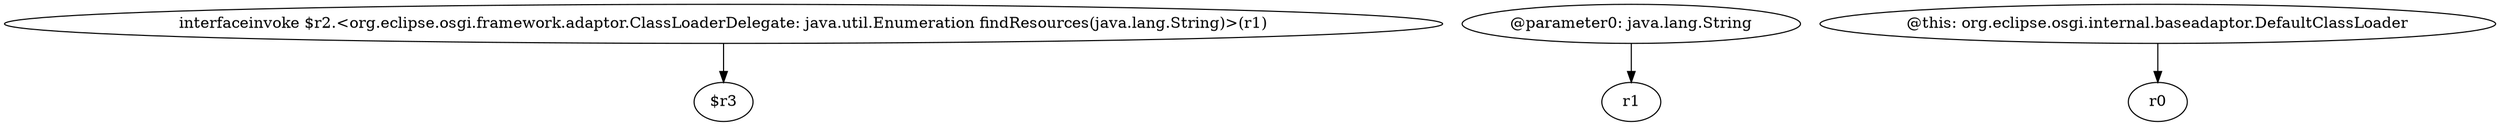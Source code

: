 digraph g {
0[label="interfaceinvoke $r2.<org.eclipse.osgi.framework.adaptor.ClassLoaderDelegate: java.util.Enumeration findResources(java.lang.String)>(r1)"]
1[label="$r3"]
0->1[label=""]
2[label="@parameter0: java.lang.String"]
3[label="r1"]
2->3[label=""]
4[label="@this: org.eclipse.osgi.internal.baseadaptor.DefaultClassLoader"]
5[label="r0"]
4->5[label=""]
}